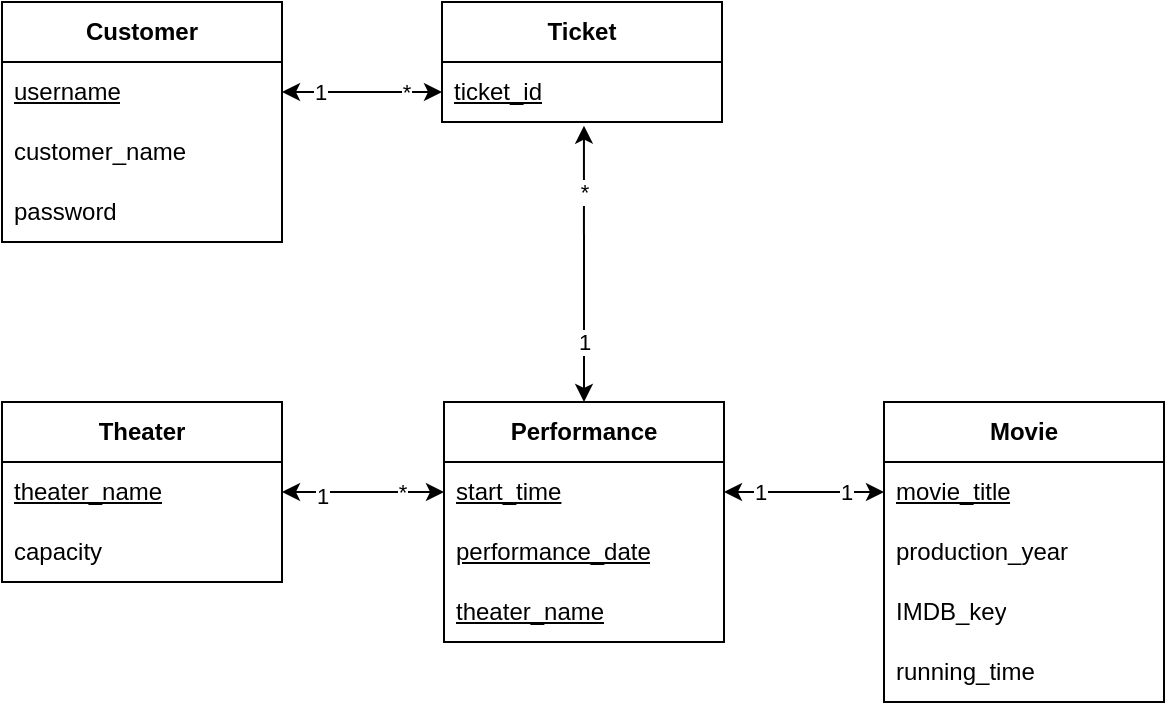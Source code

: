 <mxfile version="20.8.10" type="device"><diagram name="Page-1" id="bW2kiYpMrqYnE2LIEAA0"><mxGraphModel dx="1165" dy="654" grid="1" gridSize="10" guides="1" tooltips="1" connect="1" arrows="1" fold="1" page="1" pageScale="1" pageWidth="850" pageHeight="1100" math="0" shadow="0"><root><mxCell id="0"/><mxCell id="1" parent="0"/><mxCell id="Gnqs6tKal7WlEqnF1h-z-23" value="Theater" style="swimlane;fontStyle=1;childLayout=stackLayout;horizontal=1;startSize=30;horizontalStack=0;resizeParent=1;resizeParentMax=0;resizeLast=0;collapsible=1;marginBottom=0;whiteSpace=wrap;html=1;" parent="1" vertex="1"><mxGeometry x="119" y="480" width="140" height="90" as="geometry"/></mxCell><mxCell id="Gnqs6tKal7WlEqnF1h-z-24" value="&lt;u&gt;theater_name&lt;/u&gt;" style="text;strokeColor=none;fillColor=none;align=left;verticalAlign=middle;spacingLeft=4;spacingRight=4;overflow=hidden;points=[[0,0.5],[1,0.5]];portConstraint=eastwest;rotatable=0;whiteSpace=wrap;html=1;" parent="Gnqs6tKal7WlEqnF1h-z-23" vertex="1"><mxGeometry y="30" width="140" height="30" as="geometry"/></mxCell><mxCell id="Mt9akBLfRjbGR1UYNNsb-1" value="capacity" style="text;strokeColor=none;fillColor=none;align=left;verticalAlign=middle;spacingLeft=4;spacingRight=4;overflow=hidden;points=[[0,0.5],[1,0.5]];portConstraint=eastwest;rotatable=0;whiteSpace=wrap;html=1;" parent="Gnqs6tKal7WlEqnF1h-z-23" vertex="1"><mxGeometry y="60" width="140" height="30" as="geometry"/></mxCell><mxCell id="bzYwJbN6FdSqUITckkoN-2" value="Movie" style="swimlane;fontStyle=1;childLayout=stackLayout;horizontal=1;startSize=30;horizontalStack=0;resizeParent=1;resizeParentMax=0;resizeLast=0;collapsible=1;marginBottom=0;whiteSpace=wrap;html=1;" parent="1" vertex="1"><mxGeometry x="560" y="480" width="140" height="150" as="geometry"/></mxCell><mxCell id="bzYwJbN6FdSqUITckkoN-3" value="&lt;u&gt;movie_title&lt;/u&gt;" style="text;strokeColor=none;fillColor=none;align=left;verticalAlign=middle;spacingLeft=4;spacingRight=4;overflow=hidden;points=[[0,0.5],[1,0.5]];portConstraint=eastwest;rotatable=0;whiteSpace=wrap;html=1;" parent="bzYwJbN6FdSqUITckkoN-2" vertex="1"><mxGeometry y="30" width="140" height="30" as="geometry"/></mxCell><mxCell id="bzYwJbN6FdSqUITckkoN-4" value="production_year" style="text;strokeColor=none;fillColor=none;align=left;verticalAlign=middle;spacingLeft=4;spacingRight=4;overflow=hidden;points=[[0,0.5],[1,0.5]];portConstraint=eastwest;rotatable=0;whiteSpace=wrap;html=1;" parent="bzYwJbN6FdSqUITckkoN-2" vertex="1"><mxGeometry y="60" width="140" height="30" as="geometry"/></mxCell><mxCell id="bzYwJbN6FdSqUITckkoN-5" value="IMDB_key" style="text;strokeColor=none;fillColor=none;align=left;verticalAlign=middle;spacingLeft=4;spacingRight=4;overflow=hidden;points=[[0,0.5],[1,0.5]];portConstraint=eastwest;rotatable=0;whiteSpace=wrap;html=1;" parent="bzYwJbN6FdSqUITckkoN-2" vertex="1"><mxGeometry y="90" width="140" height="30" as="geometry"/></mxCell><mxCell id="bzYwJbN6FdSqUITckkoN-6" value="running_time" style="text;strokeColor=none;fillColor=none;align=left;verticalAlign=middle;spacingLeft=4;spacingRight=4;overflow=hidden;points=[[0,0.5],[1,0.5]];portConstraint=eastwest;rotatable=0;whiteSpace=wrap;html=1;" parent="bzYwJbN6FdSqUITckkoN-2" vertex="1"><mxGeometry y="120" width="140" height="30" as="geometry"/></mxCell><mxCell id="bzYwJbN6FdSqUITckkoN-9" value="Performance" style="swimlane;fontStyle=1;childLayout=stackLayout;horizontal=1;startSize=30;horizontalStack=0;resizeParent=1;resizeParentMax=0;resizeLast=0;collapsible=1;marginBottom=0;whiteSpace=wrap;html=1;" parent="1" vertex="1"><mxGeometry x="340" y="480" width="140" height="120" as="geometry"/></mxCell><mxCell id="bzYwJbN6FdSqUITckkoN-10" value="&lt;u&gt;start_time&lt;/u&gt;" style="text;strokeColor=none;fillColor=none;align=left;verticalAlign=middle;spacingLeft=4;spacingRight=4;overflow=hidden;points=[[0,0.5],[1,0.5]];portConstraint=eastwest;rotatable=0;whiteSpace=wrap;html=1;" parent="bzYwJbN6FdSqUITckkoN-9" vertex="1"><mxGeometry y="30" width="140" height="30" as="geometry"/></mxCell><mxCell id="l73ZCiCwRtSRKoFoQDHI-2" value="&lt;u style=&quot;border-color: var(--border-color);&quot;&gt;performance_date&lt;/u&gt;" style="text;strokeColor=none;fillColor=none;align=left;verticalAlign=middle;spacingLeft=4;spacingRight=4;overflow=hidden;points=[[0,0.5],[1,0.5]];portConstraint=eastwest;rotatable=0;whiteSpace=wrap;html=1;" parent="bzYwJbN6FdSqUITckkoN-9" vertex="1"><mxGeometry y="60" width="140" height="30" as="geometry"/></mxCell><mxCell id="l73ZCiCwRtSRKoFoQDHI-1" value="&lt;u style=&quot;border-color: var(--border-color);&quot;&gt;theater_name&lt;/u&gt;" style="text;strokeColor=none;fillColor=none;align=left;verticalAlign=middle;spacingLeft=4;spacingRight=4;overflow=hidden;points=[[0,0.5],[1,0.5]];portConstraint=eastwest;rotatable=0;whiteSpace=wrap;html=1;" parent="bzYwJbN6FdSqUITckkoN-9" vertex="1"><mxGeometry y="90" width="140" height="30" as="geometry"/></mxCell><mxCell id="bzYwJbN6FdSqUITckkoN-14" value="" style="endArrow=classic;startArrow=classic;html=1;rounded=0;exitX=1;exitY=0.5;exitDx=0;exitDy=0;entryX=0;entryY=0.5;entryDx=0;entryDy=0;" parent="1" source="Gnqs6tKal7WlEqnF1h-z-24" target="bzYwJbN6FdSqUITckkoN-10" edge="1"><mxGeometry width="50" height="50" relative="1" as="geometry"><mxPoint x="650" y="460" as="sourcePoint"/><mxPoint x="590" y="390" as="targetPoint"/></mxGeometry></mxCell><mxCell id="bzYwJbN6FdSqUITckkoN-16" value="*" style="edgeLabel;html=1;align=center;verticalAlign=middle;resizable=0;points=[];" parent="bzYwJbN6FdSqUITckkoN-14" vertex="1" connectable="0"><mxGeometry x="0.481" relative="1" as="geometry"><mxPoint as="offset"/></mxGeometry></mxCell><mxCell id="bzYwJbN6FdSqUITckkoN-17" value="1" style="edgeLabel;html=1;align=center;verticalAlign=middle;resizable=0;points=[];" parent="bzYwJbN6FdSqUITckkoN-14" vertex="1" connectable="0"><mxGeometry x="-0.51" y="-2" relative="1" as="geometry"><mxPoint as="offset"/></mxGeometry></mxCell><mxCell id="bzYwJbN6FdSqUITckkoN-18" value="Customer" style="swimlane;fontStyle=1;childLayout=stackLayout;horizontal=1;startSize=30;horizontalStack=0;resizeParent=1;resizeParentMax=0;resizeLast=0;collapsible=1;marginBottom=0;whiteSpace=wrap;html=1;" parent="1" vertex="1"><mxGeometry x="119" y="280" width="140" height="120" as="geometry"/></mxCell><mxCell id="bzYwJbN6FdSqUITckkoN-19" value="&lt;u&gt;username&lt;/u&gt;" style="text;strokeColor=none;fillColor=none;align=left;verticalAlign=middle;spacingLeft=4;spacingRight=4;overflow=hidden;points=[[0,0.5],[1,0.5]];portConstraint=eastwest;rotatable=0;whiteSpace=wrap;html=1;" parent="bzYwJbN6FdSqUITckkoN-18" vertex="1"><mxGeometry y="30" width="140" height="30" as="geometry"/></mxCell><mxCell id="bzYwJbN6FdSqUITckkoN-20" value="customer_name" style="text;strokeColor=none;fillColor=none;align=left;verticalAlign=middle;spacingLeft=4;spacingRight=4;overflow=hidden;points=[[0,0.5],[1,0.5]];portConstraint=eastwest;rotatable=0;whiteSpace=wrap;html=1;" parent="bzYwJbN6FdSqUITckkoN-18" vertex="1"><mxGeometry y="60" width="140" height="30" as="geometry"/></mxCell><mxCell id="bzYwJbN6FdSqUITckkoN-21" value="password" style="text;strokeColor=none;fillColor=none;align=left;verticalAlign=middle;spacingLeft=4;spacingRight=4;overflow=hidden;points=[[0,0.5],[1,0.5]];portConstraint=eastwest;rotatable=0;whiteSpace=wrap;html=1;" parent="bzYwJbN6FdSqUITckkoN-18" vertex="1"><mxGeometry y="90" width="140" height="30" as="geometry"/></mxCell><mxCell id="bzYwJbN6FdSqUITckkoN-27" value="Ticket" style="swimlane;fontStyle=1;childLayout=stackLayout;horizontal=1;startSize=30;horizontalStack=0;resizeParent=1;resizeParentMax=0;resizeLast=0;collapsible=1;marginBottom=0;whiteSpace=wrap;html=1;" parent="1" vertex="1"><mxGeometry x="339" y="280" width="140" height="60" as="geometry"/></mxCell><mxCell id="bzYwJbN6FdSqUITckkoN-28" value="&lt;u&gt;ticket_id&lt;/u&gt;" style="text;strokeColor=none;fillColor=none;align=left;verticalAlign=middle;spacingLeft=4;spacingRight=4;overflow=hidden;points=[[0,0.5],[1,0.5]];portConstraint=eastwest;rotatable=0;whiteSpace=wrap;html=1;" parent="bzYwJbN6FdSqUITckkoN-27" vertex="1"><mxGeometry y="30" width="140" height="30" as="geometry"/></mxCell><mxCell id="bzYwJbN6FdSqUITckkoN-31" value="" style="endArrow=classic;startArrow=classic;html=1;rounded=0;exitX=0;exitY=0.5;exitDx=0;exitDy=0;entryX=1;entryY=0.5;entryDx=0;entryDy=0;" parent="1" source="bzYwJbN6FdSqUITckkoN-3" target="bzYwJbN6FdSqUITckkoN-10" edge="1"><mxGeometry width="50" height="50" relative="1" as="geometry"><mxPoint x="530" y="442.22" as="sourcePoint"/><mxPoint x="470" y="400" as="targetPoint"/></mxGeometry></mxCell><mxCell id="bzYwJbN6FdSqUITckkoN-32" value="1" style="edgeLabel;html=1;align=center;verticalAlign=middle;resizable=0;points=[];" parent="bzYwJbN6FdSqUITckkoN-31" vertex="1" connectable="0"><mxGeometry x="-0.521" relative="1" as="geometry"><mxPoint as="offset"/></mxGeometry></mxCell><mxCell id="bzYwJbN6FdSqUITckkoN-33" value="1" style="edgeLabel;html=1;align=center;verticalAlign=middle;resizable=0;points=[];" parent="bzYwJbN6FdSqUITckkoN-31" vertex="1" connectable="0"><mxGeometry x="0.553" relative="1" as="geometry"><mxPoint as="offset"/></mxGeometry></mxCell><mxCell id="bzYwJbN6FdSqUITckkoN-39" value="" style="endArrow=classic;startArrow=classic;html=1;rounded=0;exitX=1;exitY=0.5;exitDx=0;exitDy=0;" parent="1" source="bzYwJbN6FdSqUITckkoN-19" target="bzYwJbN6FdSqUITckkoN-28" edge="1"><mxGeometry width="50" height="50" relative="1" as="geometry"><mxPoint x="270" y="380" as="sourcePoint"/><mxPoint x="340" y="380" as="targetPoint"/></mxGeometry></mxCell><mxCell id="bzYwJbN6FdSqUITckkoN-40" value="1" style="edgeLabel;html=1;align=center;verticalAlign=middle;resizable=0;points=[];" parent="bzYwJbN6FdSqUITckkoN-39" vertex="1" connectable="0"><mxGeometry x="-0.521" relative="1" as="geometry"><mxPoint as="offset"/></mxGeometry></mxCell><mxCell id="bzYwJbN6FdSqUITckkoN-41" value="*" style="edgeLabel;html=1;align=center;verticalAlign=middle;resizable=0;points=[];" parent="bzYwJbN6FdSqUITckkoN-39" vertex="1" connectable="0"><mxGeometry x="0.553" relative="1" as="geometry"><mxPoint as="offset"/></mxGeometry></mxCell><mxCell id="bzYwJbN6FdSqUITckkoN-42" value="" style="endArrow=classic;startArrow=classic;html=1;rounded=0;exitX=0.507;exitY=1.061;exitDx=0;exitDy=0;entryX=0.5;entryY=0;entryDx=0;entryDy=0;exitPerimeter=0;" parent="1" source="bzYwJbN6FdSqUITckkoN-28" target="bzYwJbN6FdSqUITckkoN-9" edge="1"><mxGeometry width="50" height="50" relative="1" as="geometry"><mxPoint x="570" y="535" as="sourcePoint"/><mxPoint x="490" y="535" as="targetPoint"/></mxGeometry></mxCell><mxCell id="bzYwJbN6FdSqUITckkoN-43" value="*" style="edgeLabel;html=1;align=center;verticalAlign=middle;resizable=0;points=[];" parent="bzYwJbN6FdSqUITckkoN-42" vertex="1" connectable="0"><mxGeometry x="-0.521" relative="1" as="geometry"><mxPoint as="offset"/></mxGeometry></mxCell><mxCell id="bzYwJbN6FdSqUITckkoN-44" value="1" style="edgeLabel;html=1;align=center;verticalAlign=middle;resizable=0;points=[];" parent="bzYwJbN6FdSqUITckkoN-42" vertex="1" connectable="0"><mxGeometry x="0.553" relative="1" as="geometry"><mxPoint as="offset"/></mxGeometry></mxCell></root></mxGraphModel></diagram></mxfile>
